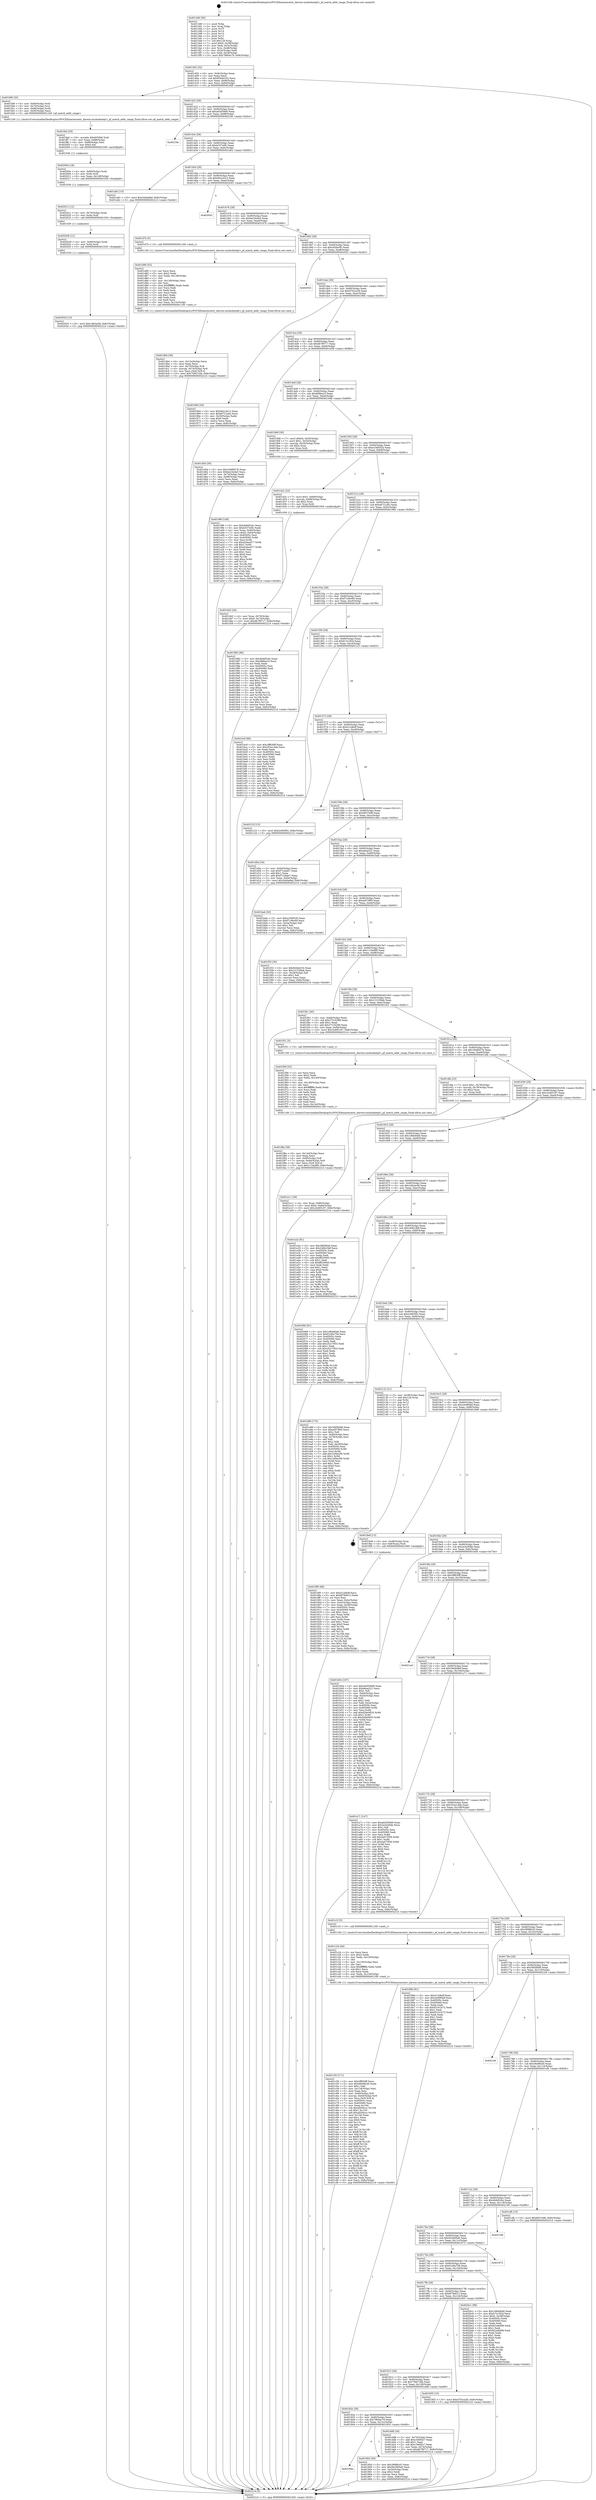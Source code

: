 digraph "0x4013d0" {
  label = "0x4013d0 (/mnt/c/Users/mathe/Desktop/tcc/POCII/binaries/extr_darwin-xnubsdnetpf.c_pf_match_addr_range_Final-ollvm.out::main(0))"
  labelloc = "t"
  node[shape=record]

  Entry [label="",width=0.3,height=0.3,shape=circle,fillcolor=black,style=filled]
  "0x401402" [label="{
     0x401402 [32]\l
     | [instrs]\l
     &nbsp;&nbsp;0x401402 \<+6\>: mov -0x8c(%rbp),%eax\l
     &nbsp;&nbsp;0x401408 \<+2\>: mov %eax,%ecx\l
     &nbsp;&nbsp;0x40140a \<+6\>: sub $0x826de332,%ecx\l
     &nbsp;&nbsp;0x401410 \<+6\>: mov %eax,-0x90(%rbp)\l
     &nbsp;&nbsp;0x401416 \<+6\>: mov %ecx,-0x94(%rbp)\l
     &nbsp;&nbsp;0x40141c \<+6\>: je 0000000000401fd9 \<main+0xc09\>\l
  }"]
  "0x401fd9" [label="{
     0x401fd9 [20]\l
     | [instrs]\l
     &nbsp;&nbsp;0x401fd9 \<+4\>: mov -0x60(%rbp),%rdi\l
     &nbsp;&nbsp;0x401fdd \<+4\>: mov -0x70(%rbp),%rsi\l
     &nbsp;&nbsp;0x401fe1 \<+4\>: mov -0x80(%rbp),%rdx\l
     &nbsp;&nbsp;0x401fe5 \<+3\>: mov -0x50(%rbp),%ecx\l
     &nbsp;&nbsp;0x401fe8 \<+5\>: call 0000000000401240 \<pf_match_addr_range\>\l
     | [calls]\l
     &nbsp;&nbsp;0x401240 \{1\} (/mnt/c/Users/mathe/Desktop/tcc/POCII/binaries/extr_darwin-xnubsdnetpf.c_pf_match_addr_range_Final-ollvm.out::pf_match_addr_range)\l
  }"]
  "0x401422" [label="{
     0x401422 [28]\l
     | [instrs]\l
     &nbsp;&nbsp;0x401422 \<+5\>: jmp 0000000000401427 \<main+0x57\>\l
     &nbsp;&nbsp;0x401427 \<+6\>: mov -0x90(%rbp),%eax\l
     &nbsp;&nbsp;0x40142d \<+5\>: sub $0xa62659d9,%eax\l
     &nbsp;&nbsp;0x401432 \<+6\>: mov %eax,-0x98(%rbp)\l
     &nbsp;&nbsp;0x401438 \<+6\>: je 000000000040219e \<main+0xdce\>\l
  }"]
  Exit [label="",width=0.3,height=0.3,shape=circle,fillcolor=black,style=filled,peripheries=2]
  "0x40219e" [label="{
     0x40219e\l
  }", style=dashed]
  "0x40143e" [label="{
     0x40143e [28]\l
     | [instrs]\l
     &nbsp;&nbsp;0x40143e \<+5\>: jmp 0000000000401443 \<main+0x73\>\l
     &nbsp;&nbsp;0x401443 \<+6\>: mov -0x90(%rbp),%eax\l
     &nbsp;&nbsp;0x401449 \<+5\>: sub $0xb337e5fc,%eax\l
     &nbsp;&nbsp;0x40144e \<+6\>: mov %eax,-0x9c(%rbp)\l
     &nbsp;&nbsp;0x401454 \<+6\>: je 0000000000401a62 \<main+0x692\>\l
  }"]
  "0x402034" [label="{
     0x402034 [15]\l
     | [instrs]\l
     &nbsp;&nbsp;0x402034 \<+10\>: movl $0x1db3acfd,-0x8c(%rbp)\l
     &nbsp;&nbsp;0x40203e \<+5\>: jmp 000000000040221d \<main+0xe4d\>\l
  }"]
  "0x401a62" [label="{
     0x401a62 [15]\l
     | [instrs]\l
     &nbsp;&nbsp;0x401a62 \<+10\>: movl $0x34d4e8ef,-0x8c(%rbp)\l
     &nbsp;&nbsp;0x401a6c \<+5\>: jmp 000000000040221d \<main+0xe4d\>\l
  }"]
  "0x40145a" [label="{
     0x40145a [28]\l
     | [instrs]\l
     &nbsp;&nbsp;0x40145a \<+5\>: jmp 000000000040145f \<main+0x8f\>\l
     &nbsp;&nbsp;0x40145f \<+6\>: mov -0x90(%rbp),%eax\l
     &nbsp;&nbsp;0x401465 \<+5\>: sub $0xb62ccb13,%eax\l
     &nbsp;&nbsp;0x40146a \<+6\>: mov %eax,-0xa0(%rbp)\l
     &nbsp;&nbsp;0x401470 \<+6\>: je 0000000000402043 \<main+0xc73\>\l
  }"]
  "0x402028" [label="{
     0x402028 [12]\l
     | [instrs]\l
     &nbsp;&nbsp;0x402028 \<+4\>: mov -0x80(%rbp),%rdx\l
     &nbsp;&nbsp;0x40202c \<+3\>: mov %rdx,%rdi\l
     &nbsp;&nbsp;0x40202f \<+5\>: call 0000000000401030 \<free@plt\>\l
     | [calls]\l
     &nbsp;&nbsp;0x401030 \{1\} (unknown)\l
  }"]
  "0x402043" [label="{
     0x402043\l
  }", style=dashed]
  "0x401476" [label="{
     0x401476 [28]\l
     | [instrs]\l
     &nbsp;&nbsp;0x401476 \<+5\>: jmp 000000000040147b \<main+0xab\>\l
     &nbsp;&nbsp;0x40147b \<+6\>: mov -0x90(%rbp),%eax\l
     &nbsp;&nbsp;0x401481 \<+5\>: sub $0xbe23e4e5,%eax\l
     &nbsp;&nbsp;0x401486 \<+6\>: mov %eax,-0xa4(%rbp)\l
     &nbsp;&nbsp;0x40148c \<+6\>: je 0000000000401d7b \<main+0x9ab\>\l
  }"]
  "0x40201c" [label="{
     0x40201c [12]\l
     | [instrs]\l
     &nbsp;&nbsp;0x40201c \<+4\>: mov -0x70(%rbp),%rdx\l
     &nbsp;&nbsp;0x402020 \<+3\>: mov %rdx,%rdi\l
     &nbsp;&nbsp;0x402023 \<+5\>: call 0000000000401030 \<free@plt\>\l
     | [calls]\l
     &nbsp;&nbsp;0x401030 \{1\} (unknown)\l
  }"]
  "0x401d7b" [label="{
     0x401d7b [5]\l
     | [instrs]\l
     &nbsp;&nbsp;0x401d7b \<+5\>: call 0000000000401160 \<next_i\>\l
     | [calls]\l
     &nbsp;&nbsp;0x401160 \{1\} (/mnt/c/Users/mathe/Desktop/tcc/POCII/binaries/extr_darwin-xnubsdnetpf.c_pf_match_addr_range_Final-ollvm.out::next_i)\l
  }"]
  "0x401492" [label="{
     0x401492 [28]\l
     | [instrs]\l
     &nbsp;&nbsp;0x401492 \<+5\>: jmp 0000000000401497 \<main+0xc7\>\l
     &nbsp;&nbsp;0x401497 \<+6\>: mov -0x90(%rbp),%eax\l
     &nbsp;&nbsp;0x40149d \<+5\>: sub $0xc926a5fc,%eax\l
     &nbsp;&nbsp;0x4014a2 \<+6\>: mov %eax,-0xa8(%rbp)\l
     &nbsp;&nbsp;0x4014a8 \<+6\>: je 0000000000402052 \<main+0xc82\>\l
  }"]
  "0x40200a" [label="{
     0x40200a [18]\l
     | [instrs]\l
     &nbsp;&nbsp;0x40200a \<+4\>: mov -0x60(%rbp),%rdx\l
     &nbsp;&nbsp;0x40200e \<+3\>: mov %rdx,%rdi\l
     &nbsp;&nbsp;0x402011 \<+6\>: mov %eax,-0x148(%rbp)\l
     &nbsp;&nbsp;0x402017 \<+5\>: call 0000000000401030 \<free@plt\>\l
     | [calls]\l
     &nbsp;&nbsp;0x401030 \{1\} (unknown)\l
  }"]
  "0x402052" [label="{
     0x402052\l
  }", style=dashed]
  "0x4014ae" [label="{
     0x4014ae [28]\l
     | [instrs]\l
     &nbsp;&nbsp;0x4014ae \<+5\>: jmp 00000000004014b3 \<main+0xe3\>\l
     &nbsp;&nbsp;0x4014b3 \<+6\>: mov -0x90(%rbp),%eax\l
     &nbsp;&nbsp;0x4014b9 \<+5\>: sub $0xd702ca29,%eax\l
     &nbsp;&nbsp;0x4014be \<+6\>: mov %eax,-0xac(%rbp)\l
     &nbsp;&nbsp;0x4014c4 \<+6\>: je 0000000000401964 \<main+0x594\>\l
  }"]
  "0x401fed" [label="{
     0x401fed [29]\l
     | [instrs]\l
     &nbsp;&nbsp;0x401fed \<+10\>: movabs $0x4030b6,%rdi\l
     &nbsp;&nbsp;0x401ff7 \<+6\>: mov %eax,-0x88(%rbp)\l
     &nbsp;&nbsp;0x401ffd \<+6\>: mov -0x88(%rbp),%esi\l
     &nbsp;&nbsp;0x402003 \<+2\>: mov $0x0,%al\l
     &nbsp;&nbsp;0x402005 \<+5\>: call 0000000000401040 \<printf@plt\>\l
     | [calls]\l
     &nbsp;&nbsp;0x401040 \{1\} (unknown)\l
  }"]
  "0x401964" [label="{
     0x401964 [30]\l
     | [instrs]\l
     &nbsp;&nbsp;0x401964 \<+5\>: mov $0xb62ccb13,%eax\l
     &nbsp;&nbsp;0x401969 \<+5\>: mov $0xe8721a6c,%ecx\l
     &nbsp;&nbsp;0x40196e \<+3\>: mov -0x30(%rbp),%edx\l
     &nbsp;&nbsp;0x401971 \<+3\>: cmp $0x0,%edx\l
     &nbsp;&nbsp;0x401974 \<+3\>: cmove %ecx,%eax\l
     &nbsp;&nbsp;0x401977 \<+6\>: mov %eax,-0x8c(%rbp)\l
     &nbsp;&nbsp;0x40197d \<+5\>: jmp 000000000040221d \<main+0xe4d\>\l
  }"]
  "0x4014ca" [label="{
     0x4014ca [28]\l
     | [instrs]\l
     &nbsp;&nbsp;0x4014ca \<+5\>: jmp 00000000004014cf \<main+0xff\>\l
     &nbsp;&nbsp;0x4014cf \<+6\>: mov -0x90(%rbp),%eax\l
     &nbsp;&nbsp;0x4014d5 \<+5\>: sub $0xdb7f9717,%eax\l
     &nbsp;&nbsp;0x4014da \<+6\>: mov %eax,-0xb0(%rbp)\l
     &nbsp;&nbsp;0x4014e0 \<+6\>: je 0000000000401d5d \<main+0x98d\>\l
  }"]
  "0x401f8a" [label="{
     0x401f8a [39]\l
     | [instrs]\l
     &nbsp;&nbsp;0x401f8a \<+6\>: mov -0x144(%rbp),%ecx\l
     &nbsp;&nbsp;0x401f90 \<+3\>: imul %eax,%ecx\l
     &nbsp;&nbsp;0x401f93 \<+4\>: mov -0x80(%rbp),%r8\l
     &nbsp;&nbsp;0x401f97 \<+7\>: movslq -0x84(%rbp),%r9\l
     &nbsp;&nbsp;0x401f9e \<+4\>: mov %ecx,(%r8,%r9,4)\l
     &nbsp;&nbsp;0x401fa2 \<+10\>: movl $0x1134a8f0,-0x8c(%rbp)\l
     &nbsp;&nbsp;0x401fac \<+5\>: jmp 000000000040221d \<main+0xe4d\>\l
  }"]
  "0x401d5d" [label="{
     0x401d5d [30]\l
     | [instrs]\l
     &nbsp;&nbsp;0x401d5d \<+5\>: mov $0x18489276,%eax\l
     &nbsp;&nbsp;0x401d62 \<+5\>: mov $0xbe23e4e5,%ecx\l
     &nbsp;&nbsp;0x401d67 \<+3\>: mov -0x74(%rbp),%edx\l
     &nbsp;&nbsp;0x401d6a \<+3\>: cmp -0x68(%rbp),%edx\l
     &nbsp;&nbsp;0x401d6d \<+3\>: cmovl %ecx,%eax\l
     &nbsp;&nbsp;0x401d70 \<+6\>: mov %eax,-0x8c(%rbp)\l
     &nbsp;&nbsp;0x401d76 \<+5\>: jmp 000000000040221d \<main+0xe4d\>\l
  }"]
  "0x4014e6" [label="{
     0x4014e6 [28]\l
     | [instrs]\l
     &nbsp;&nbsp;0x4014e6 \<+5\>: jmp 00000000004014eb \<main+0x11b\>\l
     &nbsp;&nbsp;0x4014eb \<+6\>: mov -0x90(%rbp),%eax\l
     &nbsp;&nbsp;0x4014f1 \<+5\>: sub $0xdfdfea10,%eax\l
     &nbsp;&nbsp;0x4014f6 \<+6\>: mov %eax,-0xb4(%rbp)\l
     &nbsp;&nbsp;0x4014fc \<+6\>: je 00000000004019d8 \<main+0x608\>\l
  }"]
  "0x401f56" [label="{
     0x401f56 [52]\l
     | [instrs]\l
     &nbsp;&nbsp;0x401f56 \<+2\>: xor %ecx,%ecx\l
     &nbsp;&nbsp;0x401f58 \<+5\>: mov $0x2,%edx\l
     &nbsp;&nbsp;0x401f5d \<+6\>: mov %edx,-0x140(%rbp)\l
     &nbsp;&nbsp;0x401f63 \<+1\>: cltd\l
     &nbsp;&nbsp;0x401f64 \<+6\>: mov -0x140(%rbp),%esi\l
     &nbsp;&nbsp;0x401f6a \<+2\>: idiv %esi\l
     &nbsp;&nbsp;0x401f6c \<+6\>: imul $0xfffffffe,%edx,%edx\l
     &nbsp;&nbsp;0x401f72 \<+2\>: mov %ecx,%edi\l
     &nbsp;&nbsp;0x401f74 \<+2\>: sub %edx,%edi\l
     &nbsp;&nbsp;0x401f76 \<+2\>: mov %ecx,%edx\l
     &nbsp;&nbsp;0x401f78 \<+3\>: sub $0x1,%edx\l
     &nbsp;&nbsp;0x401f7b \<+2\>: add %edx,%edi\l
     &nbsp;&nbsp;0x401f7d \<+2\>: sub %edi,%ecx\l
     &nbsp;&nbsp;0x401f7f \<+6\>: mov %ecx,-0x144(%rbp)\l
     &nbsp;&nbsp;0x401f85 \<+5\>: call 0000000000401160 \<next_i\>\l
     | [calls]\l
     &nbsp;&nbsp;0x401160 \{1\} (/mnt/c/Users/mathe/Desktop/tcc/POCII/binaries/extr_darwin-xnubsdnetpf.c_pf_match_addr_range_Final-ollvm.out::next_i)\l
  }"]
  "0x4019d8" [label="{
     0x4019d8 [30]\l
     | [instrs]\l
     &nbsp;&nbsp;0x4019d8 \<+7\>: movl $0x64,-0x50(%rbp)\l
     &nbsp;&nbsp;0x4019df \<+7\>: movl $0x1,-0x54(%rbp)\l
     &nbsp;&nbsp;0x4019e6 \<+4\>: movslq -0x54(%rbp),%rax\l
     &nbsp;&nbsp;0x4019ea \<+4\>: shl $0x2,%rax\l
     &nbsp;&nbsp;0x4019ee \<+3\>: mov %rax,%rdi\l
     &nbsp;&nbsp;0x4019f1 \<+5\>: call 0000000000401050 \<malloc@plt\>\l
     | [calls]\l
     &nbsp;&nbsp;0x401050 \{1\} (unknown)\l
  }"]
  "0x401502" [label="{
     0x401502 [28]\l
     | [instrs]\l
     &nbsp;&nbsp;0x401502 \<+5\>: jmp 0000000000401507 \<main+0x137\>\l
     &nbsp;&nbsp;0x401507 \<+6\>: mov -0x90(%rbp),%eax\l
     &nbsp;&nbsp;0x40150d \<+5\>: sub $0xe19d052b,%eax\l
     &nbsp;&nbsp;0x401512 \<+6\>: mov %eax,-0xb8(%rbp)\l
     &nbsp;&nbsp;0x401518 \<+6\>: je 0000000000401d2c \<main+0x95c\>\l
  }"]
  "0x401e11" [label="{
     0x401e11 [29]\l
     | [instrs]\l
     &nbsp;&nbsp;0x401e11 \<+4\>: mov %rax,-0x80(%rbp)\l
     &nbsp;&nbsp;0x401e15 \<+10\>: movl $0x0,-0x84(%rbp)\l
     &nbsp;&nbsp;0x401e1f \<+10\>: movl $0x1b495197,-0x8c(%rbp)\l
     &nbsp;&nbsp;0x401e29 \<+5\>: jmp 000000000040221d \<main+0xe4d\>\l
  }"]
  "0x401d2c" [label="{
     0x401d2c [23]\l
     | [instrs]\l
     &nbsp;&nbsp;0x401d2c \<+7\>: movl $0x1,-0x68(%rbp)\l
     &nbsp;&nbsp;0x401d33 \<+4\>: movslq -0x68(%rbp),%rax\l
     &nbsp;&nbsp;0x401d37 \<+4\>: shl $0x2,%rax\l
     &nbsp;&nbsp;0x401d3b \<+3\>: mov %rax,%rdi\l
     &nbsp;&nbsp;0x401d3e \<+5\>: call 0000000000401050 \<malloc@plt\>\l
     | [calls]\l
     &nbsp;&nbsp;0x401050 \{1\} (unknown)\l
  }"]
  "0x40151e" [label="{
     0x40151e [28]\l
     | [instrs]\l
     &nbsp;&nbsp;0x40151e \<+5\>: jmp 0000000000401523 \<main+0x153\>\l
     &nbsp;&nbsp;0x401523 \<+6\>: mov -0x90(%rbp),%eax\l
     &nbsp;&nbsp;0x401529 \<+5\>: sub $0xe8721a6c,%eax\l
     &nbsp;&nbsp;0x40152e \<+6\>: mov %eax,-0xbc(%rbp)\l
     &nbsp;&nbsp;0x401534 \<+6\>: je 0000000000401982 \<main+0x5b2\>\l
  }"]
  "0x401db4" [label="{
     0x401db4 [36]\l
     | [instrs]\l
     &nbsp;&nbsp;0x401db4 \<+6\>: mov -0x13c(%rbp),%ecx\l
     &nbsp;&nbsp;0x401dba \<+3\>: imul %eax,%ecx\l
     &nbsp;&nbsp;0x401dbd \<+4\>: mov -0x70(%rbp),%r8\l
     &nbsp;&nbsp;0x401dc1 \<+4\>: movslq -0x74(%rbp),%r9\l
     &nbsp;&nbsp;0x401dc5 \<+4\>: mov %ecx,(%r8,%r9,4)\l
     &nbsp;&nbsp;0x401dc9 \<+10\>: movl $0x75667c0b,-0x8c(%rbp)\l
     &nbsp;&nbsp;0x401dd3 \<+5\>: jmp 000000000040221d \<main+0xe4d\>\l
  }"]
  "0x401982" [label="{
     0x401982 [86]\l
     | [instrs]\l
     &nbsp;&nbsp;0x401982 \<+5\>: mov $0x4b9d5cbc,%eax\l
     &nbsp;&nbsp;0x401987 \<+5\>: mov $0xdfdfea10,%ecx\l
     &nbsp;&nbsp;0x40198c \<+2\>: xor %edx,%edx\l
     &nbsp;&nbsp;0x40198e \<+7\>: mov 0x40505c,%esi\l
     &nbsp;&nbsp;0x401995 \<+7\>: mov 0x405060,%edi\l
     &nbsp;&nbsp;0x40199c \<+3\>: sub $0x1,%edx\l
     &nbsp;&nbsp;0x40199f \<+3\>: mov %esi,%r8d\l
     &nbsp;&nbsp;0x4019a2 \<+3\>: add %edx,%r8d\l
     &nbsp;&nbsp;0x4019a5 \<+4\>: imul %r8d,%esi\l
     &nbsp;&nbsp;0x4019a9 \<+3\>: and $0x1,%esi\l
     &nbsp;&nbsp;0x4019ac \<+3\>: cmp $0x0,%esi\l
     &nbsp;&nbsp;0x4019af \<+4\>: sete %r9b\l
     &nbsp;&nbsp;0x4019b3 \<+3\>: cmp $0xa,%edi\l
     &nbsp;&nbsp;0x4019b6 \<+4\>: setl %r10b\l
     &nbsp;&nbsp;0x4019ba \<+3\>: mov %r9b,%r11b\l
     &nbsp;&nbsp;0x4019bd \<+3\>: and %r10b,%r11b\l
     &nbsp;&nbsp;0x4019c0 \<+3\>: xor %r10b,%r9b\l
     &nbsp;&nbsp;0x4019c3 \<+3\>: or %r9b,%r11b\l
     &nbsp;&nbsp;0x4019c6 \<+4\>: test $0x1,%r11b\l
     &nbsp;&nbsp;0x4019ca \<+3\>: cmovne %ecx,%eax\l
     &nbsp;&nbsp;0x4019cd \<+6\>: mov %eax,-0x8c(%rbp)\l
     &nbsp;&nbsp;0x4019d3 \<+5\>: jmp 000000000040221d \<main+0xe4d\>\l
  }"]
  "0x40153a" [label="{
     0x40153a [28]\l
     | [instrs]\l
     &nbsp;&nbsp;0x40153a \<+5\>: jmp 000000000040153f \<main+0x16f\>\l
     &nbsp;&nbsp;0x40153f \<+6\>: mov -0x90(%rbp),%eax\l
     &nbsp;&nbsp;0x401545 \<+5\>: sub $0xf71d6c69,%eax\l
     &nbsp;&nbsp;0x40154a \<+6\>: mov %eax,-0xc0(%rbp)\l
     &nbsp;&nbsp;0x401550 \<+6\>: je 0000000000401bc9 \<main+0x7f9\>\l
  }"]
  "0x401d80" [label="{
     0x401d80 [52]\l
     | [instrs]\l
     &nbsp;&nbsp;0x401d80 \<+2\>: xor %ecx,%ecx\l
     &nbsp;&nbsp;0x401d82 \<+5\>: mov $0x2,%edx\l
     &nbsp;&nbsp;0x401d87 \<+6\>: mov %edx,-0x138(%rbp)\l
     &nbsp;&nbsp;0x401d8d \<+1\>: cltd\l
     &nbsp;&nbsp;0x401d8e \<+6\>: mov -0x138(%rbp),%esi\l
     &nbsp;&nbsp;0x401d94 \<+2\>: idiv %esi\l
     &nbsp;&nbsp;0x401d96 \<+6\>: imul $0xfffffffe,%edx,%edx\l
     &nbsp;&nbsp;0x401d9c \<+2\>: mov %ecx,%edi\l
     &nbsp;&nbsp;0x401d9e \<+2\>: sub %edx,%edi\l
     &nbsp;&nbsp;0x401da0 \<+2\>: mov %ecx,%edx\l
     &nbsp;&nbsp;0x401da2 \<+3\>: sub $0x1,%edx\l
     &nbsp;&nbsp;0x401da5 \<+2\>: add %edx,%edi\l
     &nbsp;&nbsp;0x401da7 \<+2\>: sub %edi,%ecx\l
     &nbsp;&nbsp;0x401da9 \<+6\>: mov %ecx,-0x13c(%rbp)\l
     &nbsp;&nbsp;0x401daf \<+5\>: call 0000000000401160 \<next_i\>\l
     | [calls]\l
     &nbsp;&nbsp;0x401160 \{1\} (/mnt/c/Users/mathe/Desktop/tcc/POCII/binaries/extr_darwin-xnubsdnetpf.c_pf_match_addr_range_Final-ollvm.out::next_i)\l
  }"]
  "0x401bc9" [label="{
     0x401bc9 [86]\l
     | [instrs]\l
     &nbsp;&nbsp;0x401bc9 \<+5\>: mov $0x2ff830ff,%eax\l
     &nbsp;&nbsp;0x401bce \<+5\>: mov $0x352e14ab,%ecx\l
     &nbsp;&nbsp;0x401bd3 \<+2\>: xor %edx,%edx\l
     &nbsp;&nbsp;0x401bd5 \<+7\>: mov 0x40505c,%esi\l
     &nbsp;&nbsp;0x401bdc \<+7\>: mov 0x405060,%edi\l
     &nbsp;&nbsp;0x401be3 \<+3\>: sub $0x1,%edx\l
     &nbsp;&nbsp;0x401be6 \<+3\>: mov %esi,%r8d\l
     &nbsp;&nbsp;0x401be9 \<+3\>: add %edx,%r8d\l
     &nbsp;&nbsp;0x401bec \<+4\>: imul %r8d,%esi\l
     &nbsp;&nbsp;0x401bf0 \<+3\>: and $0x1,%esi\l
     &nbsp;&nbsp;0x401bf3 \<+3\>: cmp $0x0,%esi\l
     &nbsp;&nbsp;0x401bf6 \<+4\>: sete %r9b\l
     &nbsp;&nbsp;0x401bfa \<+3\>: cmp $0xa,%edi\l
     &nbsp;&nbsp;0x401bfd \<+4\>: setl %r10b\l
     &nbsp;&nbsp;0x401c01 \<+3\>: mov %r9b,%r11b\l
     &nbsp;&nbsp;0x401c04 \<+3\>: and %r10b,%r11b\l
     &nbsp;&nbsp;0x401c07 \<+3\>: xor %r10b,%r9b\l
     &nbsp;&nbsp;0x401c0a \<+3\>: or %r9b,%r11b\l
     &nbsp;&nbsp;0x401c0d \<+4\>: test $0x1,%r11b\l
     &nbsp;&nbsp;0x401c11 \<+3\>: cmovne %ecx,%eax\l
     &nbsp;&nbsp;0x401c14 \<+6\>: mov %eax,-0x8c(%rbp)\l
     &nbsp;&nbsp;0x401c1a \<+5\>: jmp 000000000040221d \<main+0xe4d\>\l
  }"]
  "0x401556" [label="{
     0x401556 [28]\l
     | [instrs]\l
     &nbsp;&nbsp;0x401556 \<+5\>: jmp 000000000040155b \<main+0x18b\>\l
     &nbsp;&nbsp;0x40155b \<+6\>: mov -0x90(%rbp),%eax\l
     &nbsp;&nbsp;0x401561 \<+5\>: sub $0xfc7e182d,%eax\l
     &nbsp;&nbsp;0x401566 \<+6\>: mov %eax,-0xc4(%rbp)\l
     &nbsp;&nbsp;0x40156c \<+6\>: je 0000000000402123 \<main+0xd53\>\l
  }"]
  "0x401d43" [label="{
     0x401d43 [26]\l
     | [instrs]\l
     &nbsp;&nbsp;0x401d43 \<+4\>: mov %rax,-0x70(%rbp)\l
     &nbsp;&nbsp;0x401d47 \<+7\>: movl $0x0,-0x74(%rbp)\l
     &nbsp;&nbsp;0x401d4e \<+10\>: movl $0xdb7f9717,-0x8c(%rbp)\l
     &nbsp;&nbsp;0x401d58 \<+5\>: jmp 000000000040221d \<main+0xe4d\>\l
  }"]
  "0x402123" [label="{
     0x402123 [15]\l
     | [instrs]\l
     &nbsp;&nbsp;0x402123 \<+10\>: movl $0x2c693f5c,-0x8c(%rbp)\l
     &nbsp;&nbsp;0x40212d \<+5\>: jmp 000000000040221d \<main+0xe4d\>\l
  }"]
  "0x401572" [label="{
     0x401572 [28]\l
     | [instrs]\l
     &nbsp;&nbsp;0x401572 \<+5\>: jmp 0000000000401577 \<main+0x1a7\>\l
     &nbsp;&nbsp;0x401577 \<+6\>: mov -0x90(%rbp),%eax\l
     &nbsp;&nbsp;0x40157d \<+5\>: sub $0x412dbdf,%eax\l
     &nbsp;&nbsp;0x401582 \<+6\>: mov %eax,-0xc8(%rbp)\l
     &nbsp;&nbsp;0x401588 \<+6\>: je 0000000000402147 \<main+0xd77\>\l
  }"]
  "0x401c50" [label="{
     0x401c50 [171]\l
     | [instrs]\l
     &nbsp;&nbsp;0x401c50 \<+5\>: mov $0x2ff830ff,%ecx\l
     &nbsp;&nbsp;0x401c55 \<+5\>: mov $0x49e99ce0,%edx\l
     &nbsp;&nbsp;0x401c5a \<+3\>: mov $0x1,%dil\l
     &nbsp;&nbsp;0x401c5d \<+6\>: mov -0x134(%rbp),%esi\l
     &nbsp;&nbsp;0x401c63 \<+3\>: imul %eax,%esi\l
     &nbsp;&nbsp;0x401c66 \<+4\>: mov -0x60(%rbp),%r8\l
     &nbsp;&nbsp;0x401c6a \<+4\>: movslq -0x64(%rbp),%r9\l
     &nbsp;&nbsp;0x401c6e \<+4\>: mov %esi,(%r8,%r9,4)\l
     &nbsp;&nbsp;0x401c72 \<+7\>: mov 0x40505c,%eax\l
     &nbsp;&nbsp;0x401c79 \<+7\>: mov 0x405060,%esi\l
     &nbsp;&nbsp;0x401c80 \<+3\>: mov %eax,%r10d\l
     &nbsp;&nbsp;0x401c83 \<+7\>: sub $0xaf200ccc,%r10d\l
     &nbsp;&nbsp;0x401c8a \<+4\>: sub $0x1,%r10d\l
     &nbsp;&nbsp;0x401c8e \<+7\>: add $0xaf200ccc,%r10d\l
     &nbsp;&nbsp;0x401c95 \<+4\>: imul %r10d,%eax\l
     &nbsp;&nbsp;0x401c99 \<+3\>: and $0x1,%eax\l
     &nbsp;&nbsp;0x401c9c \<+3\>: cmp $0x0,%eax\l
     &nbsp;&nbsp;0x401c9f \<+4\>: sete %r11b\l
     &nbsp;&nbsp;0x401ca3 \<+3\>: cmp $0xa,%esi\l
     &nbsp;&nbsp;0x401ca6 \<+3\>: setl %bl\l
     &nbsp;&nbsp;0x401ca9 \<+3\>: mov %r11b,%r14b\l
     &nbsp;&nbsp;0x401cac \<+4\>: xor $0xff,%r14b\l
     &nbsp;&nbsp;0x401cb0 \<+3\>: mov %bl,%r15b\l
     &nbsp;&nbsp;0x401cb3 \<+4\>: xor $0xff,%r15b\l
     &nbsp;&nbsp;0x401cb7 \<+4\>: xor $0x1,%dil\l
     &nbsp;&nbsp;0x401cbb \<+3\>: mov %r14b,%r12b\l
     &nbsp;&nbsp;0x401cbe \<+4\>: and $0xff,%r12b\l
     &nbsp;&nbsp;0x401cc2 \<+3\>: and %dil,%r11b\l
     &nbsp;&nbsp;0x401cc5 \<+3\>: mov %r15b,%r13b\l
     &nbsp;&nbsp;0x401cc8 \<+4\>: and $0xff,%r13b\l
     &nbsp;&nbsp;0x401ccc \<+3\>: and %dil,%bl\l
     &nbsp;&nbsp;0x401ccf \<+3\>: or %r11b,%r12b\l
     &nbsp;&nbsp;0x401cd2 \<+3\>: or %bl,%r13b\l
     &nbsp;&nbsp;0x401cd5 \<+3\>: xor %r13b,%r12b\l
     &nbsp;&nbsp;0x401cd8 \<+3\>: or %r15b,%r14b\l
     &nbsp;&nbsp;0x401cdb \<+4\>: xor $0xff,%r14b\l
     &nbsp;&nbsp;0x401cdf \<+4\>: or $0x1,%dil\l
     &nbsp;&nbsp;0x401ce3 \<+3\>: and %dil,%r14b\l
     &nbsp;&nbsp;0x401ce6 \<+3\>: or %r14b,%r12b\l
     &nbsp;&nbsp;0x401ce9 \<+4\>: test $0x1,%r12b\l
     &nbsp;&nbsp;0x401ced \<+3\>: cmovne %edx,%ecx\l
     &nbsp;&nbsp;0x401cf0 \<+6\>: mov %ecx,-0x8c(%rbp)\l
     &nbsp;&nbsp;0x401cf6 \<+5\>: jmp 000000000040221d \<main+0xe4d\>\l
  }"]
  "0x402147" [label="{
     0x402147\l
  }", style=dashed]
  "0x40158e" [label="{
     0x40158e [28]\l
     | [instrs]\l
     &nbsp;&nbsp;0x40158e \<+5\>: jmp 0000000000401593 \<main+0x1c3\>\l
     &nbsp;&nbsp;0x401593 \<+6\>: mov -0x90(%rbp),%eax\l
     &nbsp;&nbsp;0x401599 \<+5\>: sub $0x9937e96,%eax\l
     &nbsp;&nbsp;0x40159e \<+6\>: mov %eax,-0xcc(%rbp)\l
     &nbsp;&nbsp;0x4015a4 \<+6\>: je 0000000000401d0a \<main+0x93a\>\l
  }"]
  "0x401c24" [label="{
     0x401c24 [44]\l
     | [instrs]\l
     &nbsp;&nbsp;0x401c24 \<+2\>: xor %ecx,%ecx\l
     &nbsp;&nbsp;0x401c26 \<+5\>: mov $0x2,%edx\l
     &nbsp;&nbsp;0x401c2b \<+6\>: mov %edx,-0x130(%rbp)\l
     &nbsp;&nbsp;0x401c31 \<+1\>: cltd\l
     &nbsp;&nbsp;0x401c32 \<+6\>: mov -0x130(%rbp),%esi\l
     &nbsp;&nbsp;0x401c38 \<+2\>: idiv %esi\l
     &nbsp;&nbsp;0x401c3a \<+6\>: imul $0xfffffffe,%edx,%edx\l
     &nbsp;&nbsp;0x401c40 \<+3\>: sub $0x1,%ecx\l
     &nbsp;&nbsp;0x401c43 \<+2\>: sub %ecx,%edx\l
     &nbsp;&nbsp;0x401c45 \<+6\>: mov %edx,-0x134(%rbp)\l
     &nbsp;&nbsp;0x401c4b \<+5\>: call 0000000000401160 \<next_i\>\l
     | [calls]\l
     &nbsp;&nbsp;0x401160 \{1\} (/mnt/c/Users/mathe/Desktop/tcc/POCII/binaries/extr_darwin-xnubsdnetpf.c_pf_match_addr_range_Final-ollvm.out::next_i)\l
  }"]
  "0x401d0a" [label="{
     0x401d0a [34]\l
     | [instrs]\l
     &nbsp;&nbsp;0x401d0a \<+3\>: mov -0x64(%rbp),%eax\l
     &nbsp;&nbsp;0x401d0d \<+5\>: sub $0xf71ebab7,%eax\l
     &nbsp;&nbsp;0x401d12 \<+3\>: add $0x1,%eax\l
     &nbsp;&nbsp;0x401d15 \<+5\>: add $0xf71ebab7,%eax\l
     &nbsp;&nbsp;0x401d1a \<+3\>: mov %eax,-0x64(%rbp)\l
     &nbsp;&nbsp;0x401d1d \<+10\>: movl $0x34d4e8ef,-0x8c(%rbp)\l
     &nbsp;&nbsp;0x401d27 \<+5\>: jmp 000000000040221d \<main+0xe4d\>\l
  }"]
  "0x4015aa" [label="{
     0x4015aa [28]\l
     | [instrs]\l
     &nbsp;&nbsp;0x4015aa \<+5\>: jmp 00000000004015af \<main+0x1df\>\l
     &nbsp;&nbsp;0x4015af \<+6\>: mov -0x90(%rbp),%eax\l
     &nbsp;&nbsp;0x4015b5 \<+5\>: sub $0xa6ae221,%eax\l
     &nbsp;&nbsp;0x4015ba \<+6\>: mov %eax,-0xd0(%rbp)\l
     &nbsp;&nbsp;0x4015c0 \<+6\>: je 0000000000401bab \<main+0x7db\>\l
  }"]
  "0x4019f6" [label="{
     0x4019f6 [108]\l
     | [instrs]\l
     &nbsp;&nbsp;0x4019f6 \<+5\>: mov $0x4b9d5cbc,%ecx\l
     &nbsp;&nbsp;0x4019fb \<+5\>: mov $0xb337e5fc,%edx\l
     &nbsp;&nbsp;0x401a00 \<+4\>: mov %rax,-0x60(%rbp)\l
     &nbsp;&nbsp;0x401a04 \<+7\>: movl $0x0,-0x64(%rbp)\l
     &nbsp;&nbsp;0x401a0b \<+7\>: mov 0x40505c,%esi\l
     &nbsp;&nbsp;0x401a12 \<+8\>: mov 0x405060,%r8d\l
     &nbsp;&nbsp;0x401a1a \<+3\>: mov %esi,%r9d\l
     &nbsp;&nbsp;0x401a1d \<+7\>: sub $0xd24ead77,%r9d\l
     &nbsp;&nbsp;0x401a24 \<+4\>: sub $0x1,%r9d\l
     &nbsp;&nbsp;0x401a28 \<+7\>: add $0xd24ead77,%r9d\l
     &nbsp;&nbsp;0x401a2f \<+4\>: imul %r9d,%esi\l
     &nbsp;&nbsp;0x401a33 \<+3\>: and $0x1,%esi\l
     &nbsp;&nbsp;0x401a36 \<+3\>: cmp $0x0,%esi\l
     &nbsp;&nbsp;0x401a39 \<+4\>: sete %r10b\l
     &nbsp;&nbsp;0x401a3d \<+4\>: cmp $0xa,%r8d\l
     &nbsp;&nbsp;0x401a41 \<+4\>: setl %r11b\l
     &nbsp;&nbsp;0x401a45 \<+3\>: mov %r10b,%bl\l
     &nbsp;&nbsp;0x401a48 \<+3\>: and %r11b,%bl\l
     &nbsp;&nbsp;0x401a4b \<+3\>: xor %r11b,%r10b\l
     &nbsp;&nbsp;0x401a4e \<+3\>: or %r10b,%bl\l
     &nbsp;&nbsp;0x401a51 \<+3\>: test $0x1,%bl\l
     &nbsp;&nbsp;0x401a54 \<+3\>: cmovne %edx,%ecx\l
     &nbsp;&nbsp;0x401a57 \<+6\>: mov %ecx,-0x8c(%rbp)\l
     &nbsp;&nbsp;0x401a5d \<+5\>: jmp 000000000040221d \<main+0xe4d\>\l
  }"]
  "0x401bab" [label="{
     0x401bab [30]\l
     | [instrs]\l
     &nbsp;&nbsp;0x401bab \<+5\>: mov $0xe19d052b,%eax\l
     &nbsp;&nbsp;0x401bb0 \<+5\>: mov $0xf71d6c69,%ecx\l
     &nbsp;&nbsp;0x401bb5 \<+3\>: mov -0x2a(%rbp),%dl\l
     &nbsp;&nbsp;0x401bb8 \<+3\>: test $0x1,%dl\l
     &nbsp;&nbsp;0x401bbb \<+3\>: cmovne %ecx,%eax\l
     &nbsp;&nbsp;0x401bbe \<+6\>: mov %eax,-0x8c(%rbp)\l
     &nbsp;&nbsp;0x401bc4 \<+5\>: jmp 000000000040221d \<main+0xe4d\>\l
  }"]
  "0x4015c6" [label="{
     0x4015c6 [28]\l
     | [instrs]\l
     &nbsp;&nbsp;0x4015c6 \<+5\>: jmp 00000000004015cb \<main+0x1fb\>\l
     &nbsp;&nbsp;0x4015cb \<+6\>: mov -0x90(%rbp),%eax\l
     &nbsp;&nbsp;0x4015d1 \<+5\>: sub $0xed57895,%eax\l
     &nbsp;&nbsp;0x4015d6 \<+6\>: mov %eax,-0xd4(%rbp)\l
     &nbsp;&nbsp;0x4015dc \<+6\>: je 0000000000401f33 \<main+0xb63\>\l
  }"]
  "0x4018f5" [label="{
     0x4018f5 [96]\l
     | [instrs]\l
     &nbsp;&nbsp;0x4018f5 \<+5\>: mov $0x412dbdf,%ecx\l
     &nbsp;&nbsp;0x4018fa \<+5\>: mov $0x6f78d013,%edx\l
     &nbsp;&nbsp;0x4018ff \<+2\>: xor %esi,%esi\l
     &nbsp;&nbsp;0x401901 \<+3\>: mov %eax,-0x4c(%rbp)\l
     &nbsp;&nbsp;0x401904 \<+3\>: mov -0x4c(%rbp),%eax\l
     &nbsp;&nbsp;0x401907 \<+3\>: mov %eax,-0x30(%rbp)\l
     &nbsp;&nbsp;0x40190a \<+7\>: mov 0x40505c,%eax\l
     &nbsp;&nbsp;0x401911 \<+8\>: mov 0x405060,%r8d\l
     &nbsp;&nbsp;0x401919 \<+3\>: sub $0x1,%esi\l
     &nbsp;&nbsp;0x40191c \<+3\>: mov %eax,%r9d\l
     &nbsp;&nbsp;0x40191f \<+3\>: add %esi,%r9d\l
     &nbsp;&nbsp;0x401922 \<+4\>: imul %r9d,%eax\l
     &nbsp;&nbsp;0x401926 \<+3\>: and $0x1,%eax\l
     &nbsp;&nbsp;0x401929 \<+3\>: cmp $0x0,%eax\l
     &nbsp;&nbsp;0x40192c \<+4\>: sete %r10b\l
     &nbsp;&nbsp;0x401930 \<+4\>: cmp $0xa,%r8d\l
     &nbsp;&nbsp;0x401934 \<+4\>: setl %r11b\l
     &nbsp;&nbsp;0x401938 \<+3\>: mov %r10b,%bl\l
     &nbsp;&nbsp;0x40193b \<+3\>: and %r11b,%bl\l
     &nbsp;&nbsp;0x40193e \<+3\>: xor %r11b,%r10b\l
     &nbsp;&nbsp;0x401941 \<+3\>: or %r10b,%bl\l
     &nbsp;&nbsp;0x401944 \<+3\>: test $0x1,%bl\l
     &nbsp;&nbsp;0x401947 \<+3\>: cmovne %edx,%ecx\l
     &nbsp;&nbsp;0x40194a \<+6\>: mov %ecx,-0x8c(%rbp)\l
     &nbsp;&nbsp;0x401950 \<+5\>: jmp 000000000040221d \<main+0xe4d\>\l
  }"]
  "0x401f33" [label="{
     0x401f33 [30]\l
     | [instrs]\l
     &nbsp;&nbsp;0x401f33 \<+5\>: mov $0x826de332,%eax\l
     &nbsp;&nbsp;0x401f38 \<+5\>: mov $0x131539ab,%ecx\l
     &nbsp;&nbsp;0x401f3d \<+3\>: mov -0x29(%rbp),%dl\l
     &nbsp;&nbsp;0x401f40 \<+3\>: test $0x1,%dl\l
     &nbsp;&nbsp;0x401f43 \<+3\>: cmovne %ecx,%eax\l
     &nbsp;&nbsp;0x401f46 \<+6\>: mov %eax,-0x8c(%rbp)\l
     &nbsp;&nbsp;0x401f4c \<+5\>: jmp 000000000040221d \<main+0xe4d\>\l
  }"]
  "0x4015e2" [label="{
     0x4015e2 [28]\l
     | [instrs]\l
     &nbsp;&nbsp;0x4015e2 \<+5\>: jmp 00000000004015e7 \<main+0x217\>\l
     &nbsp;&nbsp;0x4015e7 \<+6\>: mov -0x90(%rbp),%eax\l
     &nbsp;&nbsp;0x4015ed \<+5\>: sub $0x1134a8f0,%eax\l
     &nbsp;&nbsp;0x4015f2 \<+6\>: mov %eax,-0xd8(%rbp)\l
     &nbsp;&nbsp;0x4015f8 \<+6\>: je 0000000000401fb1 \<main+0xbe1\>\l
  }"]
  "0x4013d0" [label="{
     0x4013d0 [50]\l
     | [instrs]\l
     &nbsp;&nbsp;0x4013d0 \<+1\>: push %rbp\l
     &nbsp;&nbsp;0x4013d1 \<+3\>: mov %rsp,%rbp\l
     &nbsp;&nbsp;0x4013d4 \<+2\>: push %r15\l
     &nbsp;&nbsp;0x4013d6 \<+2\>: push %r14\l
     &nbsp;&nbsp;0x4013d8 \<+2\>: push %r13\l
     &nbsp;&nbsp;0x4013da \<+2\>: push %r12\l
     &nbsp;&nbsp;0x4013dc \<+1\>: push %rbx\l
     &nbsp;&nbsp;0x4013dd \<+7\>: sub $0x128,%rsp\l
     &nbsp;&nbsp;0x4013e4 \<+7\>: movl $0x0,-0x38(%rbp)\l
     &nbsp;&nbsp;0x4013eb \<+3\>: mov %edi,-0x3c(%rbp)\l
     &nbsp;&nbsp;0x4013ee \<+4\>: mov %rsi,-0x48(%rbp)\l
     &nbsp;&nbsp;0x4013f2 \<+3\>: mov -0x3c(%rbp),%edi\l
     &nbsp;&nbsp;0x4013f5 \<+3\>: mov %edi,-0x34(%rbp)\l
     &nbsp;&nbsp;0x4013f8 \<+10\>: movl $0x7960ac79,-0x8c(%rbp)\l
  }"]
  "0x401fb1" [label="{
     0x401fb1 [40]\l
     | [instrs]\l
     &nbsp;&nbsp;0x401fb1 \<+6\>: mov -0x84(%rbp),%eax\l
     &nbsp;&nbsp;0x401fb7 \<+5\>: sub $0x37216289,%eax\l
     &nbsp;&nbsp;0x401fbc \<+3\>: add $0x1,%eax\l
     &nbsp;&nbsp;0x401fbf \<+5\>: add $0x37216289,%eax\l
     &nbsp;&nbsp;0x401fc4 \<+6\>: mov %eax,-0x84(%rbp)\l
     &nbsp;&nbsp;0x401fca \<+10\>: movl $0x1b495197,-0x8c(%rbp)\l
     &nbsp;&nbsp;0x401fd4 \<+5\>: jmp 000000000040221d \<main+0xe4d\>\l
  }"]
  "0x4015fe" [label="{
     0x4015fe [28]\l
     | [instrs]\l
     &nbsp;&nbsp;0x4015fe \<+5\>: jmp 0000000000401603 \<main+0x233\>\l
     &nbsp;&nbsp;0x401603 \<+6\>: mov -0x90(%rbp),%eax\l
     &nbsp;&nbsp;0x401609 \<+5\>: sub $0x131539ab,%eax\l
     &nbsp;&nbsp;0x40160e \<+6\>: mov %eax,-0xdc(%rbp)\l
     &nbsp;&nbsp;0x401614 \<+6\>: je 0000000000401f51 \<main+0xb81\>\l
  }"]
  "0x40221d" [label="{
     0x40221d [5]\l
     | [instrs]\l
     &nbsp;&nbsp;0x40221d \<+5\>: jmp 0000000000401402 \<main+0x32\>\l
  }"]
  "0x401f51" [label="{
     0x401f51 [5]\l
     | [instrs]\l
     &nbsp;&nbsp;0x401f51 \<+5\>: call 0000000000401160 \<next_i\>\l
     | [calls]\l
     &nbsp;&nbsp;0x401160 \{1\} (/mnt/c/Users/mathe/Desktop/tcc/POCII/binaries/extr_darwin-xnubsdnetpf.c_pf_match_addr_range_Final-ollvm.out::next_i)\l
  }"]
  "0x40161a" [label="{
     0x40161a [28]\l
     | [instrs]\l
     &nbsp;&nbsp;0x40161a \<+5\>: jmp 000000000040161f \<main+0x24f\>\l
     &nbsp;&nbsp;0x40161f \<+6\>: mov -0x90(%rbp),%eax\l
     &nbsp;&nbsp;0x401625 \<+5\>: sub $0x18489276,%eax\l
     &nbsp;&nbsp;0x40162a \<+6\>: mov %eax,-0xe0(%rbp)\l
     &nbsp;&nbsp;0x401630 \<+6\>: je 0000000000401dfa \<main+0xa2a\>\l
  }"]
  "0x40184a" [label="{
     0x40184a\l
  }", style=dashed]
  "0x401dfa" [label="{
     0x401dfa [23]\l
     | [instrs]\l
     &nbsp;&nbsp;0x401dfa \<+7\>: movl $0x1,-0x78(%rbp)\l
     &nbsp;&nbsp;0x401e01 \<+4\>: movslq -0x78(%rbp),%rax\l
     &nbsp;&nbsp;0x401e05 \<+4\>: shl $0x2,%rax\l
     &nbsp;&nbsp;0x401e09 \<+3\>: mov %rax,%rdi\l
     &nbsp;&nbsp;0x401e0c \<+5\>: call 0000000000401050 \<malloc@plt\>\l
     | [calls]\l
     &nbsp;&nbsp;0x401050 \{1\} (unknown)\l
  }"]
  "0x401636" [label="{
     0x401636 [28]\l
     | [instrs]\l
     &nbsp;&nbsp;0x401636 \<+5\>: jmp 000000000040163b \<main+0x26b\>\l
     &nbsp;&nbsp;0x40163b \<+6\>: mov -0x90(%rbp),%eax\l
     &nbsp;&nbsp;0x401641 \<+5\>: sub $0x1b495197,%eax\l
     &nbsp;&nbsp;0x401646 \<+6\>: mov %eax,-0xe4(%rbp)\l
     &nbsp;&nbsp;0x40164c \<+6\>: je 0000000000401e2e \<main+0xa5e\>\l
  }"]
  "0x401854" [label="{
     0x401854 [30]\l
     | [instrs]\l
     &nbsp;&nbsp;0x401854 \<+5\>: mov $0x3898fc43,%eax\l
     &nbsp;&nbsp;0x401859 \<+5\>: mov $0x5b2995a6,%ecx\l
     &nbsp;&nbsp;0x40185e \<+3\>: mov -0x34(%rbp),%edx\l
     &nbsp;&nbsp;0x401861 \<+3\>: cmp $0x2,%edx\l
     &nbsp;&nbsp;0x401864 \<+3\>: cmovne %ecx,%eax\l
     &nbsp;&nbsp;0x401867 \<+6\>: mov %eax,-0x8c(%rbp)\l
     &nbsp;&nbsp;0x40186d \<+5\>: jmp 000000000040221d \<main+0xe4d\>\l
  }"]
  "0x401e2e" [label="{
     0x401e2e [91]\l
     | [instrs]\l
     &nbsp;&nbsp;0x401e2e \<+5\>: mov $0x3fd5fd48,%eax\l
     &nbsp;&nbsp;0x401e33 \<+5\>: mov $0x249b19df,%ecx\l
     &nbsp;&nbsp;0x401e38 \<+7\>: mov 0x40505c,%edx\l
     &nbsp;&nbsp;0x401e3f \<+7\>: mov 0x405060,%esi\l
     &nbsp;&nbsp;0x401e46 \<+2\>: mov %edx,%edi\l
     &nbsp;&nbsp;0x401e48 \<+6\>: add $0xff520945,%edi\l
     &nbsp;&nbsp;0x401e4e \<+3\>: sub $0x1,%edi\l
     &nbsp;&nbsp;0x401e51 \<+6\>: sub $0xff520945,%edi\l
     &nbsp;&nbsp;0x401e57 \<+3\>: imul %edi,%edx\l
     &nbsp;&nbsp;0x401e5a \<+3\>: and $0x1,%edx\l
     &nbsp;&nbsp;0x401e5d \<+3\>: cmp $0x0,%edx\l
     &nbsp;&nbsp;0x401e60 \<+4\>: sete %r8b\l
     &nbsp;&nbsp;0x401e64 \<+3\>: cmp $0xa,%esi\l
     &nbsp;&nbsp;0x401e67 \<+4\>: setl %r9b\l
     &nbsp;&nbsp;0x401e6b \<+3\>: mov %r8b,%r10b\l
     &nbsp;&nbsp;0x401e6e \<+3\>: and %r9b,%r10b\l
     &nbsp;&nbsp;0x401e71 \<+3\>: xor %r9b,%r8b\l
     &nbsp;&nbsp;0x401e74 \<+3\>: or %r8b,%r10b\l
     &nbsp;&nbsp;0x401e77 \<+4\>: test $0x1,%r10b\l
     &nbsp;&nbsp;0x401e7b \<+3\>: cmovne %ecx,%eax\l
     &nbsp;&nbsp;0x401e7e \<+6\>: mov %eax,-0x8c(%rbp)\l
     &nbsp;&nbsp;0x401e84 \<+5\>: jmp 000000000040221d \<main+0xe4d\>\l
  }"]
  "0x401652" [label="{
     0x401652 [28]\l
     | [instrs]\l
     &nbsp;&nbsp;0x401652 \<+5\>: jmp 0000000000401657 \<main+0x287\>\l
     &nbsp;&nbsp;0x401657 \<+6\>: mov -0x90(%rbp),%eax\l
     &nbsp;&nbsp;0x40165d \<+5\>: sub $0x1d84db48,%eax\l
     &nbsp;&nbsp;0x401662 \<+6\>: mov %eax,-0xe8(%rbp)\l
     &nbsp;&nbsp;0x401668 \<+6\>: je 000000000040220c \<main+0xe3c\>\l
  }"]
  "0x40182e" [label="{
     0x40182e [28]\l
     | [instrs]\l
     &nbsp;&nbsp;0x40182e \<+5\>: jmp 0000000000401833 \<main+0x463\>\l
     &nbsp;&nbsp;0x401833 \<+6\>: mov -0x90(%rbp),%eax\l
     &nbsp;&nbsp;0x401839 \<+5\>: sub $0x7960ac79,%eax\l
     &nbsp;&nbsp;0x40183e \<+6\>: mov %eax,-0x12c(%rbp)\l
     &nbsp;&nbsp;0x401844 \<+6\>: je 0000000000401854 \<main+0x484\>\l
  }"]
  "0x40220c" [label="{
     0x40220c\l
  }", style=dashed]
  "0x40166e" [label="{
     0x40166e [28]\l
     | [instrs]\l
     &nbsp;&nbsp;0x40166e \<+5\>: jmp 0000000000401673 \<main+0x2a3\>\l
     &nbsp;&nbsp;0x401673 \<+6\>: mov -0x90(%rbp),%eax\l
     &nbsp;&nbsp;0x401679 \<+5\>: sub $0x1db3acfd,%eax\l
     &nbsp;&nbsp;0x40167e \<+6\>: mov %eax,-0xec(%rbp)\l
     &nbsp;&nbsp;0x401684 \<+6\>: je 0000000000402066 \<main+0xc96\>\l
  }"]
  "0x401dd8" [label="{
     0x401dd8 [34]\l
     | [instrs]\l
     &nbsp;&nbsp;0x401dd8 \<+3\>: mov -0x74(%rbp),%eax\l
     &nbsp;&nbsp;0x401ddb \<+5\>: add $0xc346f2e7,%eax\l
     &nbsp;&nbsp;0x401de0 \<+3\>: add $0x1,%eax\l
     &nbsp;&nbsp;0x401de3 \<+5\>: sub $0xc346f2e7,%eax\l
     &nbsp;&nbsp;0x401de8 \<+3\>: mov %eax,-0x74(%rbp)\l
     &nbsp;&nbsp;0x401deb \<+10\>: movl $0xdb7f9717,-0x8c(%rbp)\l
     &nbsp;&nbsp;0x401df5 \<+5\>: jmp 000000000040221d \<main+0xe4d\>\l
  }"]
  "0x402066" [label="{
     0x402066 [91]\l
     | [instrs]\l
     &nbsp;&nbsp;0x402066 \<+5\>: mov $0x1d84db48,%eax\l
     &nbsp;&nbsp;0x40206b \<+5\>: mov $0x61d0a758,%ecx\l
     &nbsp;&nbsp;0x402070 \<+7\>: mov 0x40505c,%edx\l
     &nbsp;&nbsp;0x402077 \<+7\>: mov 0x405060,%esi\l
     &nbsp;&nbsp;0x40207e \<+2\>: mov %edx,%edi\l
     &nbsp;&nbsp;0x402080 \<+6\>: add $0xc52c7953,%edi\l
     &nbsp;&nbsp;0x402086 \<+3\>: sub $0x1,%edi\l
     &nbsp;&nbsp;0x402089 \<+6\>: sub $0xc52c7953,%edi\l
     &nbsp;&nbsp;0x40208f \<+3\>: imul %edi,%edx\l
     &nbsp;&nbsp;0x402092 \<+3\>: and $0x1,%edx\l
     &nbsp;&nbsp;0x402095 \<+3\>: cmp $0x0,%edx\l
     &nbsp;&nbsp;0x402098 \<+4\>: sete %r8b\l
     &nbsp;&nbsp;0x40209c \<+3\>: cmp $0xa,%esi\l
     &nbsp;&nbsp;0x40209f \<+4\>: setl %r9b\l
     &nbsp;&nbsp;0x4020a3 \<+3\>: mov %r8b,%r10b\l
     &nbsp;&nbsp;0x4020a6 \<+3\>: and %r9b,%r10b\l
     &nbsp;&nbsp;0x4020a9 \<+3\>: xor %r9b,%r8b\l
     &nbsp;&nbsp;0x4020ac \<+3\>: or %r8b,%r10b\l
     &nbsp;&nbsp;0x4020af \<+4\>: test $0x1,%r10b\l
     &nbsp;&nbsp;0x4020b3 \<+3\>: cmovne %ecx,%eax\l
     &nbsp;&nbsp;0x4020b6 \<+6\>: mov %eax,-0x8c(%rbp)\l
     &nbsp;&nbsp;0x4020bc \<+5\>: jmp 000000000040221d \<main+0xe4d\>\l
  }"]
  "0x40168a" [label="{
     0x40168a [28]\l
     | [instrs]\l
     &nbsp;&nbsp;0x40168a \<+5\>: jmp 000000000040168f \<main+0x2bf\>\l
     &nbsp;&nbsp;0x40168f \<+6\>: mov -0x90(%rbp),%eax\l
     &nbsp;&nbsp;0x401695 \<+5\>: sub $0x249b19df,%eax\l
     &nbsp;&nbsp;0x40169a \<+6\>: mov %eax,-0xf0(%rbp)\l
     &nbsp;&nbsp;0x4016a0 \<+6\>: je 0000000000401e89 \<main+0xab9\>\l
  }"]
  "0x401812" [label="{
     0x401812 [28]\l
     | [instrs]\l
     &nbsp;&nbsp;0x401812 \<+5\>: jmp 0000000000401817 \<main+0x447\>\l
     &nbsp;&nbsp;0x401817 \<+6\>: mov -0x90(%rbp),%eax\l
     &nbsp;&nbsp;0x40181d \<+5\>: sub $0x75667c0b,%eax\l
     &nbsp;&nbsp;0x401822 \<+6\>: mov %eax,-0x128(%rbp)\l
     &nbsp;&nbsp;0x401828 \<+6\>: je 0000000000401dd8 \<main+0xa08\>\l
  }"]
  "0x401e89" [label="{
     0x401e89 [170]\l
     | [instrs]\l
     &nbsp;&nbsp;0x401e89 \<+5\>: mov $0x3fd5fd48,%eax\l
     &nbsp;&nbsp;0x401e8e \<+5\>: mov $0xed57895,%ecx\l
     &nbsp;&nbsp;0x401e93 \<+2\>: mov $0x1,%dl\l
     &nbsp;&nbsp;0x401e95 \<+6\>: mov -0x84(%rbp),%esi\l
     &nbsp;&nbsp;0x401e9b \<+3\>: cmp -0x78(%rbp),%esi\l
     &nbsp;&nbsp;0x401e9e \<+4\>: setl %dil\l
     &nbsp;&nbsp;0x401ea2 \<+4\>: and $0x1,%dil\l
     &nbsp;&nbsp;0x401ea6 \<+4\>: mov %dil,-0x29(%rbp)\l
     &nbsp;&nbsp;0x401eaa \<+7\>: mov 0x40505c,%esi\l
     &nbsp;&nbsp;0x401eb1 \<+8\>: mov 0x405060,%r8d\l
     &nbsp;&nbsp;0x401eb9 \<+3\>: mov %esi,%r9d\l
     &nbsp;&nbsp;0x401ebc \<+7\>: add $0x1d5ba3f0,%r9d\l
     &nbsp;&nbsp;0x401ec3 \<+4\>: sub $0x1,%r9d\l
     &nbsp;&nbsp;0x401ec7 \<+7\>: sub $0x1d5ba3f0,%r9d\l
     &nbsp;&nbsp;0x401ece \<+4\>: imul %r9d,%esi\l
     &nbsp;&nbsp;0x401ed2 \<+3\>: and $0x1,%esi\l
     &nbsp;&nbsp;0x401ed5 \<+3\>: cmp $0x0,%esi\l
     &nbsp;&nbsp;0x401ed8 \<+4\>: sete %dil\l
     &nbsp;&nbsp;0x401edc \<+4\>: cmp $0xa,%r8d\l
     &nbsp;&nbsp;0x401ee0 \<+4\>: setl %r10b\l
     &nbsp;&nbsp;0x401ee4 \<+3\>: mov %dil,%r11b\l
     &nbsp;&nbsp;0x401ee7 \<+4\>: xor $0xff,%r11b\l
     &nbsp;&nbsp;0x401eeb \<+3\>: mov %r10b,%bl\l
     &nbsp;&nbsp;0x401eee \<+3\>: xor $0xff,%bl\l
     &nbsp;&nbsp;0x401ef1 \<+3\>: xor $0x0,%dl\l
     &nbsp;&nbsp;0x401ef4 \<+3\>: mov %r11b,%r14b\l
     &nbsp;&nbsp;0x401ef7 \<+4\>: and $0x0,%r14b\l
     &nbsp;&nbsp;0x401efb \<+3\>: and %dl,%dil\l
     &nbsp;&nbsp;0x401efe \<+3\>: mov %bl,%r15b\l
     &nbsp;&nbsp;0x401f01 \<+4\>: and $0x0,%r15b\l
     &nbsp;&nbsp;0x401f05 \<+3\>: and %dl,%r10b\l
     &nbsp;&nbsp;0x401f08 \<+3\>: or %dil,%r14b\l
     &nbsp;&nbsp;0x401f0b \<+3\>: or %r10b,%r15b\l
     &nbsp;&nbsp;0x401f0e \<+3\>: xor %r15b,%r14b\l
     &nbsp;&nbsp;0x401f11 \<+3\>: or %bl,%r11b\l
     &nbsp;&nbsp;0x401f14 \<+4\>: xor $0xff,%r11b\l
     &nbsp;&nbsp;0x401f18 \<+3\>: or $0x0,%dl\l
     &nbsp;&nbsp;0x401f1b \<+3\>: and %dl,%r11b\l
     &nbsp;&nbsp;0x401f1e \<+3\>: or %r11b,%r14b\l
     &nbsp;&nbsp;0x401f21 \<+4\>: test $0x1,%r14b\l
     &nbsp;&nbsp;0x401f25 \<+3\>: cmovne %ecx,%eax\l
     &nbsp;&nbsp;0x401f28 \<+6\>: mov %eax,-0x8c(%rbp)\l
     &nbsp;&nbsp;0x401f2e \<+5\>: jmp 000000000040221d \<main+0xe4d\>\l
  }"]
  "0x4016a6" [label="{
     0x4016a6 [28]\l
     | [instrs]\l
     &nbsp;&nbsp;0x4016a6 \<+5\>: jmp 00000000004016ab \<main+0x2db\>\l
     &nbsp;&nbsp;0x4016ab \<+6\>: mov -0x90(%rbp),%eax\l
     &nbsp;&nbsp;0x4016b1 \<+5\>: sub $0x2c693f5c,%eax\l
     &nbsp;&nbsp;0x4016b6 \<+6\>: mov %eax,-0xf4(%rbp)\l
     &nbsp;&nbsp;0x4016bc \<+6\>: je 0000000000402132 \<main+0xd62\>\l
  }"]
  "0x401955" [label="{
     0x401955 [15]\l
     | [instrs]\l
     &nbsp;&nbsp;0x401955 \<+10\>: movl $0xd702ca29,-0x8c(%rbp)\l
     &nbsp;&nbsp;0x40195f \<+5\>: jmp 000000000040221d \<main+0xe4d\>\l
  }"]
  "0x402132" [label="{
     0x402132 [21]\l
     | [instrs]\l
     &nbsp;&nbsp;0x402132 \<+3\>: mov -0x38(%rbp),%eax\l
     &nbsp;&nbsp;0x402135 \<+7\>: add $0x128,%rsp\l
     &nbsp;&nbsp;0x40213c \<+1\>: pop %rbx\l
     &nbsp;&nbsp;0x40213d \<+2\>: pop %r12\l
     &nbsp;&nbsp;0x40213f \<+2\>: pop %r13\l
     &nbsp;&nbsp;0x402141 \<+2\>: pop %r14\l
     &nbsp;&nbsp;0x402143 \<+2\>: pop %r15\l
     &nbsp;&nbsp;0x402145 \<+1\>: pop %rbp\l
     &nbsp;&nbsp;0x402146 \<+1\>: ret\l
  }"]
  "0x4016c2" [label="{
     0x4016c2 [28]\l
     | [instrs]\l
     &nbsp;&nbsp;0x4016c2 \<+5\>: jmp 00000000004016c7 \<main+0x2f7\>\l
     &nbsp;&nbsp;0x4016c7 \<+6\>: mov -0x90(%rbp),%eax\l
     &nbsp;&nbsp;0x4016cd \<+5\>: sub $0x2e0994ef,%eax\l
     &nbsp;&nbsp;0x4016d2 \<+6\>: mov %eax,-0xf8(%rbp)\l
     &nbsp;&nbsp;0x4016d8 \<+6\>: je 00000000004018e8 \<main+0x518\>\l
  }"]
  "0x4017f6" [label="{
     0x4017f6 [28]\l
     | [instrs]\l
     &nbsp;&nbsp;0x4017f6 \<+5\>: jmp 00000000004017fb \<main+0x42b\>\l
     &nbsp;&nbsp;0x4017fb \<+6\>: mov -0x90(%rbp),%eax\l
     &nbsp;&nbsp;0x401801 \<+5\>: sub $0x6f78d013,%eax\l
     &nbsp;&nbsp;0x401806 \<+6\>: mov %eax,-0x124(%rbp)\l
     &nbsp;&nbsp;0x40180c \<+6\>: je 0000000000401955 \<main+0x585\>\l
  }"]
  "0x4018e8" [label="{
     0x4018e8 [13]\l
     | [instrs]\l
     &nbsp;&nbsp;0x4018e8 \<+4\>: mov -0x48(%rbp),%rax\l
     &nbsp;&nbsp;0x4018ec \<+4\>: mov 0x8(%rax),%rdi\l
     &nbsp;&nbsp;0x4018f0 \<+5\>: call 0000000000401060 \<atoi@plt\>\l
     | [calls]\l
     &nbsp;&nbsp;0x401060 \{1\} (unknown)\l
  }"]
  "0x4016de" [label="{
     0x4016de [28]\l
     | [instrs]\l
     &nbsp;&nbsp;0x4016de \<+5\>: jmp 00000000004016e3 \<main+0x313\>\l
     &nbsp;&nbsp;0x4016e3 \<+6\>: mov -0x90(%rbp),%eax\l
     &nbsp;&nbsp;0x4016e9 \<+5\>: sub $0x2e3a30de,%eax\l
     &nbsp;&nbsp;0x4016ee \<+6\>: mov %eax,-0xfc(%rbp)\l
     &nbsp;&nbsp;0x4016f4 \<+6\>: je 0000000000401b04 \<main+0x734\>\l
  }"]
  "0x4020c1" [label="{
     0x4020c1 [98]\l
     | [instrs]\l
     &nbsp;&nbsp;0x4020c1 \<+5\>: mov $0x1d84db48,%eax\l
     &nbsp;&nbsp;0x4020c6 \<+5\>: mov $0xfc7e182d,%ecx\l
     &nbsp;&nbsp;0x4020cb \<+7\>: movl $0x0,-0x38(%rbp)\l
     &nbsp;&nbsp;0x4020d2 \<+7\>: mov 0x40505c,%edx\l
     &nbsp;&nbsp;0x4020d9 \<+7\>: mov 0x405060,%esi\l
     &nbsp;&nbsp;0x4020e0 \<+2\>: mov %edx,%edi\l
     &nbsp;&nbsp;0x4020e2 \<+6\>: add $0x822a6d99,%edi\l
     &nbsp;&nbsp;0x4020e8 \<+3\>: sub $0x1,%edi\l
     &nbsp;&nbsp;0x4020eb \<+6\>: sub $0x822a6d99,%edi\l
     &nbsp;&nbsp;0x4020f1 \<+3\>: imul %edi,%edx\l
     &nbsp;&nbsp;0x4020f4 \<+3\>: and $0x1,%edx\l
     &nbsp;&nbsp;0x4020f7 \<+3\>: cmp $0x0,%edx\l
     &nbsp;&nbsp;0x4020fa \<+4\>: sete %r8b\l
     &nbsp;&nbsp;0x4020fe \<+3\>: cmp $0xa,%esi\l
     &nbsp;&nbsp;0x402101 \<+4\>: setl %r9b\l
     &nbsp;&nbsp;0x402105 \<+3\>: mov %r8b,%r10b\l
     &nbsp;&nbsp;0x402108 \<+3\>: and %r9b,%r10b\l
     &nbsp;&nbsp;0x40210b \<+3\>: xor %r9b,%r8b\l
     &nbsp;&nbsp;0x40210e \<+3\>: or %r8b,%r10b\l
     &nbsp;&nbsp;0x402111 \<+4\>: test $0x1,%r10b\l
     &nbsp;&nbsp;0x402115 \<+3\>: cmovne %ecx,%eax\l
     &nbsp;&nbsp;0x402118 \<+6\>: mov %eax,-0x8c(%rbp)\l
     &nbsp;&nbsp;0x40211e \<+5\>: jmp 000000000040221d \<main+0xe4d\>\l
  }"]
  "0x401b04" [label="{
     0x401b04 [167]\l
     | [instrs]\l
     &nbsp;&nbsp;0x401b04 \<+5\>: mov $0xa62659d9,%eax\l
     &nbsp;&nbsp;0x401b09 \<+5\>: mov $0xa6ae221,%ecx\l
     &nbsp;&nbsp;0x401b0e \<+2\>: mov $0x1,%dl\l
     &nbsp;&nbsp;0x401b10 \<+3\>: mov -0x64(%rbp),%esi\l
     &nbsp;&nbsp;0x401b13 \<+3\>: cmp -0x54(%rbp),%esi\l
     &nbsp;&nbsp;0x401b16 \<+4\>: setl %dil\l
     &nbsp;&nbsp;0x401b1a \<+4\>: and $0x1,%dil\l
     &nbsp;&nbsp;0x401b1e \<+4\>: mov %dil,-0x2a(%rbp)\l
     &nbsp;&nbsp;0x401b22 \<+7\>: mov 0x40505c,%esi\l
     &nbsp;&nbsp;0x401b29 \<+8\>: mov 0x405060,%r8d\l
     &nbsp;&nbsp;0x401b31 \<+3\>: mov %esi,%r9d\l
     &nbsp;&nbsp;0x401b34 \<+7\>: add $0xd28e0820,%r9d\l
     &nbsp;&nbsp;0x401b3b \<+4\>: sub $0x1,%r9d\l
     &nbsp;&nbsp;0x401b3f \<+7\>: sub $0xd28e0820,%r9d\l
     &nbsp;&nbsp;0x401b46 \<+4\>: imul %r9d,%esi\l
     &nbsp;&nbsp;0x401b4a \<+3\>: and $0x1,%esi\l
     &nbsp;&nbsp;0x401b4d \<+3\>: cmp $0x0,%esi\l
     &nbsp;&nbsp;0x401b50 \<+4\>: sete %dil\l
     &nbsp;&nbsp;0x401b54 \<+4\>: cmp $0xa,%r8d\l
     &nbsp;&nbsp;0x401b58 \<+4\>: setl %r10b\l
     &nbsp;&nbsp;0x401b5c \<+3\>: mov %dil,%r11b\l
     &nbsp;&nbsp;0x401b5f \<+4\>: xor $0xff,%r11b\l
     &nbsp;&nbsp;0x401b63 \<+3\>: mov %r10b,%bl\l
     &nbsp;&nbsp;0x401b66 \<+3\>: xor $0xff,%bl\l
     &nbsp;&nbsp;0x401b69 \<+3\>: xor $0x1,%dl\l
     &nbsp;&nbsp;0x401b6c \<+3\>: mov %r11b,%r14b\l
     &nbsp;&nbsp;0x401b6f \<+4\>: and $0xff,%r14b\l
     &nbsp;&nbsp;0x401b73 \<+3\>: and %dl,%dil\l
     &nbsp;&nbsp;0x401b76 \<+3\>: mov %bl,%r15b\l
     &nbsp;&nbsp;0x401b79 \<+4\>: and $0xff,%r15b\l
     &nbsp;&nbsp;0x401b7d \<+3\>: and %dl,%r10b\l
     &nbsp;&nbsp;0x401b80 \<+3\>: or %dil,%r14b\l
     &nbsp;&nbsp;0x401b83 \<+3\>: or %r10b,%r15b\l
     &nbsp;&nbsp;0x401b86 \<+3\>: xor %r15b,%r14b\l
     &nbsp;&nbsp;0x401b89 \<+3\>: or %bl,%r11b\l
     &nbsp;&nbsp;0x401b8c \<+4\>: xor $0xff,%r11b\l
     &nbsp;&nbsp;0x401b90 \<+3\>: or $0x1,%dl\l
     &nbsp;&nbsp;0x401b93 \<+3\>: and %dl,%r11b\l
     &nbsp;&nbsp;0x401b96 \<+3\>: or %r11b,%r14b\l
     &nbsp;&nbsp;0x401b99 \<+4\>: test $0x1,%r14b\l
     &nbsp;&nbsp;0x401b9d \<+3\>: cmovne %ecx,%eax\l
     &nbsp;&nbsp;0x401ba0 \<+6\>: mov %eax,-0x8c(%rbp)\l
     &nbsp;&nbsp;0x401ba6 \<+5\>: jmp 000000000040221d \<main+0xe4d\>\l
  }"]
  "0x4016fa" [label="{
     0x4016fa [28]\l
     | [instrs]\l
     &nbsp;&nbsp;0x4016fa \<+5\>: jmp 00000000004016ff \<main+0x32f\>\l
     &nbsp;&nbsp;0x4016ff \<+6\>: mov -0x90(%rbp),%eax\l
     &nbsp;&nbsp;0x401705 \<+5\>: sub $0x2ff830ff,%eax\l
     &nbsp;&nbsp;0x40170a \<+6\>: mov %eax,-0x100(%rbp)\l
     &nbsp;&nbsp;0x401710 \<+6\>: je 00000000004021ad \<main+0xddd\>\l
  }"]
  "0x4017da" [label="{
     0x4017da [28]\l
     | [instrs]\l
     &nbsp;&nbsp;0x4017da \<+5\>: jmp 00000000004017df \<main+0x40f\>\l
     &nbsp;&nbsp;0x4017df \<+6\>: mov -0x90(%rbp),%eax\l
     &nbsp;&nbsp;0x4017e5 \<+5\>: sub $0x61d0a758,%eax\l
     &nbsp;&nbsp;0x4017ea \<+6\>: mov %eax,-0x120(%rbp)\l
     &nbsp;&nbsp;0x4017f0 \<+6\>: je 00000000004020c1 \<main+0xcf1\>\l
  }"]
  "0x4021ad" [label="{
     0x4021ad\l
  }", style=dashed]
  "0x401716" [label="{
     0x401716 [28]\l
     | [instrs]\l
     &nbsp;&nbsp;0x401716 \<+5\>: jmp 000000000040171b \<main+0x34b\>\l
     &nbsp;&nbsp;0x40171b \<+6\>: mov -0x90(%rbp),%eax\l
     &nbsp;&nbsp;0x401721 \<+5\>: sub $0x34d4e8ef,%eax\l
     &nbsp;&nbsp;0x401726 \<+6\>: mov %eax,-0x104(%rbp)\l
     &nbsp;&nbsp;0x40172c \<+6\>: je 0000000000401a71 \<main+0x6a1\>\l
  }"]
  "0x401872" [label="{
     0x401872\l
  }", style=dashed]
  "0x401a71" [label="{
     0x401a71 [147]\l
     | [instrs]\l
     &nbsp;&nbsp;0x401a71 \<+5\>: mov $0xa62659d9,%eax\l
     &nbsp;&nbsp;0x401a76 \<+5\>: mov $0x2e3a30de,%ecx\l
     &nbsp;&nbsp;0x401a7b \<+2\>: mov $0x1,%dl\l
     &nbsp;&nbsp;0x401a7d \<+7\>: mov 0x40505c,%esi\l
     &nbsp;&nbsp;0x401a84 \<+7\>: mov 0x405060,%edi\l
     &nbsp;&nbsp;0x401a8b \<+3\>: mov %esi,%r8d\l
     &nbsp;&nbsp;0x401a8e \<+7\>: add $0x4a075f39,%r8d\l
     &nbsp;&nbsp;0x401a95 \<+4\>: sub $0x1,%r8d\l
     &nbsp;&nbsp;0x401a99 \<+7\>: sub $0x4a075f39,%r8d\l
     &nbsp;&nbsp;0x401aa0 \<+4\>: imul %r8d,%esi\l
     &nbsp;&nbsp;0x401aa4 \<+3\>: and $0x1,%esi\l
     &nbsp;&nbsp;0x401aa7 \<+3\>: cmp $0x0,%esi\l
     &nbsp;&nbsp;0x401aaa \<+4\>: sete %r9b\l
     &nbsp;&nbsp;0x401aae \<+3\>: cmp $0xa,%edi\l
     &nbsp;&nbsp;0x401ab1 \<+4\>: setl %r10b\l
     &nbsp;&nbsp;0x401ab5 \<+3\>: mov %r9b,%r11b\l
     &nbsp;&nbsp;0x401ab8 \<+4\>: xor $0xff,%r11b\l
     &nbsp;&nbsp;0x401abc \<+3\>: mov %r10b,%bl\l
     &nbsp;&nbsp;0x401abf \<+3\>: xor $0xff,%bl\l
     &nbsp;&nbsp;0x401ac2 \<+3\>: xor $0x0,%dl\l
     &nbsp;&nbsp;0x401ac5 \<+3\>: mov %r11b,%r14b\l
     &nbsp;&nbsp;0x401ac8 \<+4\>: and $0x0,%r14b\l
     &nbsp;&nbsp;0x401acc \<+3\>: and %dl,%r9b\l
     &nbsp;&nbsp;0x401acf \<+3\>: mov %bl,%r15b\l
     &nbsp;&nbsp;0x401ad2 \<+4\>: and $0x0,%r15b\l
     &nbsp;&nbsp;0x401ad6 \<+3\>: and %dl,%r10b\l
     &nbsp;&nbsp;0x401ad9 \<+3\>: or %r9b,%r14b\l
     &nbsp;&nbsp;0x401adc \<+3\>: or %r10b,%r15b\l
     &nbsp;&nbsp;0x401adf \<+3\>: xor %r15b,%r14b\l
     &nbsp;&nbsp;0x401ae2 \<+3\>: or %bl,%r11b\l
     &nbsp;&nbsp;0x401ae5 \<+4\>: xor $0xff,%r11b\l
     &nbsp;&nbsp;0x401ae9 \<+3\>: or $0x0,%dl\l
     &nbsp;&nbsp;0x401aec \<+3\>: and %dl,%r11b\l
     &nbsp;&nbsp;0x401aef \<+3\>: or %r11b,%r14b\l
     &nbsp;&nbsp;0x401af2 \<+4\>: test $0x1,%r14b\l
     &nbsp;&nbsp;0x401af6 \<+3\>: cmovne %ecx,%eax\l
     &nbsp;&nbsp;0x401af9 \<+6\>: mov %eax,-0x8c(%rbp)\l
     &nbsp;&nbsp;0x401aff \<+5\>: jmp 000000000040221d \<main+0xe4d\>\l
  }"]
  "0x401732" [label="{
     0x401732 [28]\l
     | [instrs]\l
     &nbsp;&nbsp;0x401732 \<+5\>: jmp 0000000000401737 \<main+0x367\>\l
     &nbsp;&nbsp;0x401737 \<+6\>: mov -0x90(%rbp),%eax\l
     &nbsp;&nbsp;0x40173d \<+5\>: sub $0x352e14ab,%eax\l
     &nbsp;&nbsp;0x401742 \<+6\>: mov %eax,-0x108(%rbp)\l
     &nbsp;&nbsp;0x401748 \<+6\>: je 0000000000401c1f \<main+0x84f\>\l
  }"]
  "0x4017be" [label="{
     0x4017be [28]\l
     | [instrs]\l
     &nbsp;&nbsp;0x4017be \<+5\>: jmp 00000000004017c3 \<main+0x3f3\>\l
     &nbsp;&nbsp;0x4017c3 \<+6\>: mov -0x90(%rbp),%eax\l
     &nbsp;&nbsp;0x4017c9 \<+5\>: sub $0x5b2995a6,%eax\l
     &nbsp;&nbsp;0x4017ce \<+6\>: mov %eax,-0x11c(%rbp)\l
     &nbsp;&nbsp;0x4017d4 \<+6\>: je 0000000000401872 \<main+0x4a2\>\l
  }"]
  "0x401c1f" [label="{
     0x401c1f [5]\l
     | [instrs]\l
     &nbsp;&nbsp;0x401c1f \<+5\>: call 0000000000401160 \<next_i\>\l
     | [calls]\l
     &nbsp;&nbsp;0x401160 \{1\} (/mnt/c/Users/mathe/Desktop/tcc/POCII/binaries/extr_darwin-xnubsdnetpf.c_pf_match_addr_range_Final-ollvm.out::next_i)\l
  }"]
  "0x40174e" [label="{
     0x40174e [28]\l
     | [instrs]\l
     &nbsp;&nbsp;0x40174e \<+5\>: jmp 0000000000401753 \<main+0x383\>\l
     &nbsp;&nbsp;0x401753 \<+6\>: mov -0x90(%rbp),%eax\l
     &nbsp;&nbsp;0x401759 \<+5\>: sub $0x3898fc43,%eax\l
     &nbsp;&nbsp;0x40175e \<+6\>: mov %eax,-0x10c(%rbp)\l
     &nbsp;&nbsp;0x401764 \<+6\>: je 000000000040188d \<main+0x4bd\>\l
  }"]
  "0x402166" [label="{
     0x402166\l
  }", style=dashed]
  "0x40188d" [label="{
     0x40188d [91]\l
     | [instrs]\l
     &nbsp;&nbsp;0x40188d \<+5\>: mov $0x412dbdf,%eax\l
     &nbsp;&nbsp;0x401892 \<+5\>: mov $0x2e0994ef,%ecx\l
     &nbsp;&nbsp;0x401897 \<+7\>: mov 0x40505c,%edx\l
     &nbsp;&nbsp;0x40189e \<+7\>: mov 0x405060,%esi\l
     &nbsp;&nbsp;0x4018a5 \<+2\>: mov %edx,%edi\l
     &nbsp;&nbsp;0x4018a7 \<+6\>: sub $0x831b1b72,%edi\l
     &nbsp;&nbsp;0x4018ad \<+3\>: sub $0x1,%edi\l
     &nbsp;&nbsp;0x4018b0 \<+6\>: add $0x831b1b72,%edi\l
     &nbsp;&nbsp;0x4018b6 \<+3\>: imul %edi,%edx\l
     &nbsp;&nbsp;0x4018b9 \<+3\>: and $0x1,%edx\l
     &nbsp;&nbsp;0x4018bc \<+3\>: cmp $0x0,%edx\l
     &nbsp;&nbsp;0x4018bf \<+4\>: sete %r8b\l
     &nbsp;&nbsp;0x4018c3 \<+3\>: cmp $0xa,%esi\l
     &nbsp;&nbsp;0x4018c6 \<+4\>: setl %r9b\l
     &nbsp;&nbsp;0x4018ca \<+3\>: mov %r8b,%r10b\l
     &nbsp;&nbsp;0x4018cd \<+3\>: and %r9b,%r10b\l
     &nbsp;&nbsp;0x4018d0 \<+3\>: xor %r9b,%r8b\l
     &nbsp;&nbsp;0x4018d3 \<+3\>: or %r8b,%r10b\l
     &nbsp;&nbsp;0x4018d6 \<+4\>: test $0x1,%r10b\l
     &nbsp;&nbsp;0x4018da \<+3\>: cmovne %ecx,%eax\l
     &nbsp;&nbsp;0x4018dd \<+6\>: mov %eax,-0x8c(%rbp)\l
     &nbsp;&nbsp;0x4018e3 \<+5\>: jmp 000000000040221d \<main+0xe4d\>\l
  }"]
  "0x40176a" [label="{
     0x40176a [28]\l
     | [instrs]\l
     &nbsp;&nbsp;0x40176a \<+5\>: jmp 000000000040176f \<main+0x39f\>\l
     &nbsp;&nbsp;0x40176f \<+6\>: mov -0x90(%rbp),%eax\l
     &nbsp;&nbsp;0x401775 \<+5\>: sub $0x3fd5fd48,%eax\l
     &nbsp;&nbsp;0x40177a \<+6\>: mov %eax,-0x110(%rbp)\l
     &nbsp;&nbsp;0x401780 \<+6\>: je 00000000004021fd \<main+0xe2d\>\l
  }"]
  "0x4017a2" [label="{
     0x4017a2 [28]\l
     | [instrs]\l
     &nbsp;&nbsp;0x4017a2 \<+5\>: jmp 00000000004017a7 \<main+0x3d7\>\l
     &nbsp;&nbsp;0x4017a7 \<+6\>: mov -0x90(%rbp),%eax\l
     &nbsp;&nbsp;0x4017ad \<+5\>: sub $0x4b9d5cbc,%eax\l
     &nbsp;&nbsp;0x4017b2 \<+6\>: mov %eax,-0x118(%rbp)\l
     &nbsp;&nbsp;0x4017b8 \<+6\>: je 0000000000402166 \<main+0xd96\>\l
  }"]
  "0x4021fd" [label="{
     0x4021fd\l
  }", style=dashed]
  "0x401786" [label="{
     0x401786 [28]\l
     | [instrs]\l
     &nbsp;&nbsp;0x401786 \<+5\>: jmp 000000000040178b \<main+0x3bb\>\l
     &nbsp;&nbsp;0x40178b \<+6\>: mov -0x90(%rbp),%eax\l
     &nbsp;&nbsp;0x401791 \<+5\>: sub $0x49e99ce0,%eax\l
     &nbsp;&nbsp;0x401796 \<+6\>: mov %eax,-0x114(%rbp)\l
     &nbsp;&nbsp;0x40179c \<+6\>: je 0000000000401cfb \<main+0x92b\>\l
  }"]
  "0x401cfb" [label="{
     0x401cfb [15]\l
     | [instrs]\l
     &nbsp;&nbsp;0x401cfb \<+10\>: movl $0x9937e96,-0x8c(%rbp)\l
     &nbsp;&nbsp;0x401d05 \<+5\>: jmp 000000000040221d \<main+0xe4d\>\l
  }"]
  Entry -> "0x4013d0" [label=" 1"]
  "0x401402" -> "0x401fd9" [label=" 1"]
  "0x401402" -> "0x401422" [label=" 36"]
  "0x402132" -> Exit [label=" 1"]
  "0x401422" -> "0x40219e" [label=" 0"]
  "0x401422" -> "0x40143e" [label=" 36"]
  "0x402123" -> "0x40221d" [label=" 1"]
  "0x40143e" -> "0x401a62" [label=" 1"]
  "0x40143e" -> "0x40145a" [label=" 35"]
  "0x4020c1" -> "0x40221d" [label=" 1"]
  "0x40145a" -> "0x402043" [label=" 0"]
  "0x40145a" -> "0x401476" [label=" 35"]
  "0x402066" -> "0x40221d" [label=" 1"]
  "0x401476" -> "0x401d7b" [label=" 1"]
  "0x401476" -> "0x401492" [label=" 34"]
  "0x402034" -> "0x40221d" [label=" 1"]
  "0x401492" -> "0x402052" [label=" 0"]
  "0x401492" -> "0x4014ae" [label=" 34"]
  "0x402028" -> "0x402034" [label=" 1"]
  "0x4014ae" -> "0x401964" [label=" 1"]
  "0x4014ae" -> "0x4014ca" [label=" 33"]
  "0x40201c" -> "0x402028" [label=" 1"]
  "0x4014ca" -> "0x401d5d" [label=" 2"]
  "0x4014ca" -> "0x4014e6" [label=" 31"]
  "0x40200a" -> "0x40201c" [label=" 1"]
  "0x4014e6" -> "0x4019d8" [label=" 1"]
  "0x4014e6" -> "0x401502" [label=" 30"]
  "0x401fed" -> "0x40200a" [label=" 1"]
  "0x401502" -> "0x401d2c" [label=" 1"]
  "0x401502" -> "0x40151e" [label=" 29"]
  "0x401fd9" -> "0x401fed" [label=" 1"]
  "0x40151e" -> "0x401982" [label=" 1"]
  "0x40151e" -> "0x40153a" [label=" 28"]
  "0x401fb1" -> "0x40221d" [label=" 1"]
  "0x40153a" -> "0x401bc9" [label=" 1"]
  "0x40153a" -> "0x401556" [label=" 27"]
  "0x401f8a" -> "0x40221d" [label=" 1"]
  "0x401556" -> "0x402123" [label=" 1"]
  "0x401556" -> "0x401572" [label=" 26"]
  "0x401f56" -> "0x401f8a" [label=" 1"]
  "0x401572" -> "0x402147" [label=" 0"]
  "0x401572" -> "0x40158e" [label=" 26"]
  "0x401f51" -> "0x401f56" [label=" 1"]
  "0x40158e" -> "0x401d0a" [label=" 1"]
  "0x40158e" -> "0x4015aa" [label=" 25"]
  "0x401f33" -> "0x40221d" [label=" 2"]
  "0x4015aa" -> "0x401bab" [label=" 2"]
  "0x4015aa" -> "0x4015c6" [label=" 23"]
  "0x401e89" -> "0x40221d" [label=" 2"]
  "0x4015c6" -> "0x401f33" [label=" 2"]
  "0x4015c6" -> "0x4015e2" [label=" 21"]
  "0x401e2e" -> "0x40221d" [label=" 2"]
  "0x4015e2" -> "0x401fb1" [label=" 1"]
  "0x4015e2" -> "0x4015fe" [label=" 20"]
  "0x401e11" -> "0x40221d" [label=" 1"]
  "0x4015fe" -> "0x401f51" [label=" 1"]
  "0x4015fe" -> "0x40161a" [label=" 19"]
  "0x401dfa" -> "0x401e11" [label=" 1"]
  "0x40161a" -> "0x401dfa" [label=" 1"]
  "0x40161a" -> "0x401636" [label=" 18"]
  "0x401dd8" -> "0x40221d" [label=" 1"]
  "0x401636" -> "0x401e2e" [label=" 2"]
  "0x401636" -> "0x401652" [label=" 16"]
  "0x401db4" -> "0x40221d" [label=" 1"]
  "0x401652" -> "0x40220c" [label=" 0"]
  "0x401652" -> "0x40166e" [label=" 16"]
  "0x401d7b" -> "0x401d80" [label=" 1"]
  "0x40166e" -> "0x402066" [label=" 1"]
  "0x40166e" -> "0x40168a" [label=" 15"]
  "0x401d5d" -> "0x40221d" [label=" 2"]
  "0x40168a" -> "0x401e89" [label=" 2"]
  "0x40168a" -> "0x4016a6" [label=" 13"]
  "0x401d2c" -> "0x401d43" [label=" 1"]
  "0x4016a6" -> "0x402132" [label=" 1"]
  "0x4016a6" -> "0x4016c2" [label=" 12"]
  "0x401d0a" -> "0x40221d" [label=" 1"]
  "0x4016c2" -> "0x4018e8" [label=" 1"]
  "0x4016c2" -> "0x4016de" [label=" 11"]
  "0x401c50" -> "0x40221d" [label=" 1"]
  "0x4016de" -> "0x401b04" [label=" 2"]
  "0x4016de" -> "0x4016fa" [label=" 9"]
  "0x401c24" -> "0x401c50" [label=" 1"]
  "0x4016fa" -> "0x4021ad" [label=" 0"]
  "0x4016fa" -> "0x401716" [label=" 9"]
  "0x401bc9" -> "0x40221d" [label=" 1"]
  "0x401716" -> "0x401a71" [label=" 2"]
  "0x401716" -> "0x401732" [label=" 7"]
  "0x401bab" -> "0x40221d" [label=" 2"]
  "0x401732" -> "0x401c1f" [label=" 1"]
  "0x401732" -> "0x40174e" [label=" 6"]
  "0x401a71" -> "0x40221d" [label=" 2"]
  "0x40174e" -> "0x40188d" [label=" 1"]
  "0x40174e" -> "0x40176a" [label=" 5"]
  "0x401a62" -> "0x40221d" [label=" 1"]
  "0x40176a" -> "0x4021fd" [label=" 0"]
  "0x40176a" -> "0x401786" [label=" 5"]
  "0x4019d8" -> "0x4019f6" [label=" 1"]
  "0x401786" -> "0x401cfb" [label=" 1"]
  "0x401786" -> "0x4017a2" [label=" 4"]
  "0x4019f6" -> "0x40221d" [label=" 1"]
  "0x4017a2" -> "0x402166" [label=" 0"]
  "0x4017a2" -> "0x4017be" [label=" 4"]
  "0x401b04" -> "0x40221d" [label=" 2"]
  "0x4017be" -> "0x401872" [label=" 0"]
  "0x4017be" -> "0x4017da" [label=" 4"]
  "0x401c1f" -> "0x401c24" [label=" 1"]
  "0x4017da" -> "0x4020c1" [label=" 1"]
  "0x4017da" -> "0x4017f6" [label=" 3"]
  "0x401cfb" -> "0x40221d" [label=" 1"]
  "0x4017f6" -> "0x401955" [label=" 1"]
  "0x4017f6" -> "0x401812" [label=" 2"]
  "0x401d43" -> "0x40221d" [label=" 1"]
  "0x401812" -> "0x401dd8" [label=" 1"]
  "0x401812" -> "0x40182e" [label=" 1"]
  "0x401d80" -> "0x401db4" [label=" 1"]
  "0x40182e" -> "0x401854" [label=" 1"]
  "0x40182e" -> "0x40184a" [label=" 0"]
  "0x401854" -> "0x40221d" [label=" 1"]
  "0x4013d0" -> "0x401402" [label=" 1"]
  "0x40221d" -> "0x401402" [label=" 36"]
  "0x40188d" -> "0x40221d" [label=" 1"]
  "0x4018e8" -> "0x4018f5" [label=" 1"]
  "0x4018f5" -> "0x40221d" [label=" 1"]
  "0x401955" -> "0x40221d" [label=" 1"]
  "0x401964" -> "0x40221d" [label=" 1"]
  "0x401982" -> "0x40221d" [label=" 1"]
}
